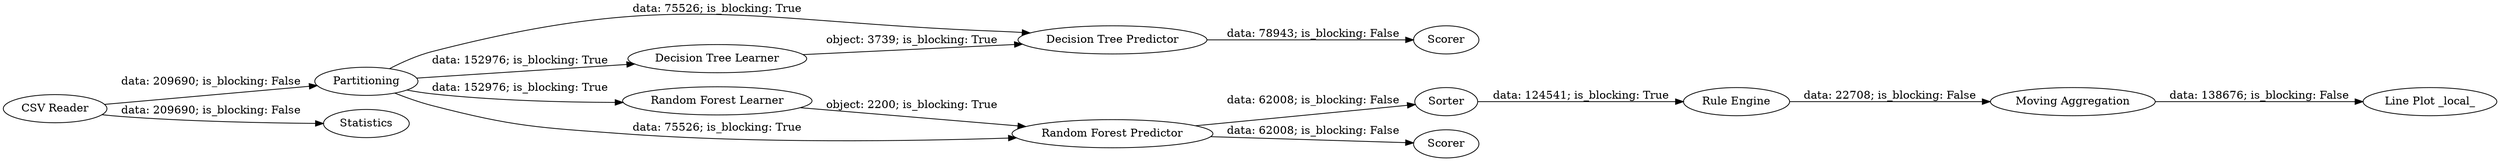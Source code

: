 digraph {
	"8490957986398883724_9" [label=Sorter]
	"8490957986398883724_4" [label="Decision Tree Predictor"]
	"8490957986398883724_2" [label=Partitioning]
	"8490957986398883724_3" [label="Decision Tree Learner"]
	"8490957986398883724_1" [label="CSV Reader"]
	"8490957986398883724_8" [label=Scorer]
	"8490957986398883724_5" [label=Scorer]
	"8490957986398883724_13" [label=Statistics]
	"8490957986398883724_12" [label="Line Plot _local_"]
	"8490957986398883724_10" [label="Rule Engine"]
	"8490957986398883724_6" [label="Random Forest Learner"]
	"8490957986398883724_11" [label="Moving Aggregation"]
	"8490957986398883724_7" [label="Random Forest Predictor"]
	"8490957986398883724_2" -> "8490957986398883724_6" [label="data: 152976; is_blocking: True"]
	"8490957986398883724_3" -> "8490957986398883724_4" [label="object: 3739; is_blocking: True"]
	"8490957986398883724_2" -> "8490957986398883724_4" [label="data: 75526; is_blocking: True"]
	"8490957986398883724_7" -> "8490957986398883724_9" [label="data: 62008; is_blocking: False"]
	"8490957986398883724_2" -> "8490957986398883724_3" [label="data: 152976; is_blocking: True"]
	"8490957986398883724_11" -> "8490957986398883724_12" [label="data: 138676; is_blocking: False"]
	"8490957986398883724_10" -> "8490957986398883724_11" [label="data: 22708; is_blocking: False"]
	"8490957986398883724_9" -> "8490957986398883724_10" [label="data: 124541; is_blocking: True"]
	"8490957986398883724_1" -> "8490957986398883724_2" [label="data: 209690; is_blocking: False"]
	"8490957986398883724_6" -> "8490957986398883724_7" [label="object: 2200; is_blocking: True"]
	"8490957986398883724_1" -> "8490957986398883724_13" [label="data: 209690; is_blocking: False"]
	"8490957986398883724_4" -> "8490957986398883724_5" [label="data: 78943; is_blocking: False"]
	"8490957986398883724_2" -> "8490957986398883724_7" [label="data: 75526; is_blocking: True"]
	"8490957986398883724_7" -> "8490957986398883724_8" [label="data: 62008; is_blocking: False"]
	rankdir=LR
}
